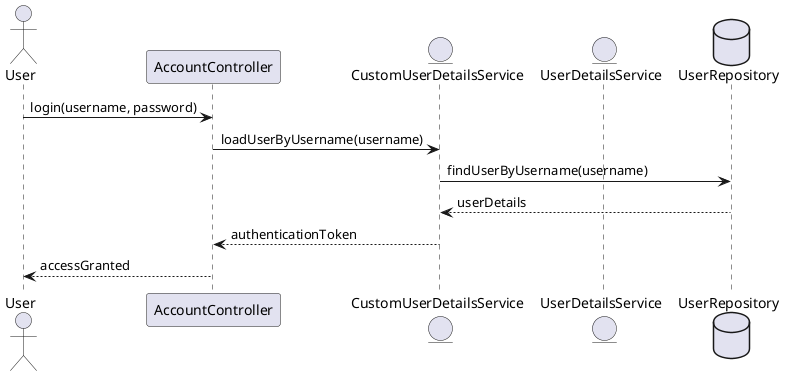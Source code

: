 @startuml
actor User
participant "AccountController" as AC
entity "CustomUserDetailsService" as CUDS
entity "UserDetailsService" as UDS
database "UserRepository" as UR

User -> AC : login(username, password)
AC -> CUDS : loadUserByUsername(username)
CUDS -> UR : findUserByUsername(username)
UR --> CUDS : userDetails
CUDS --> AC : authenticationToken
AC --> User : accessGranted
@enduml